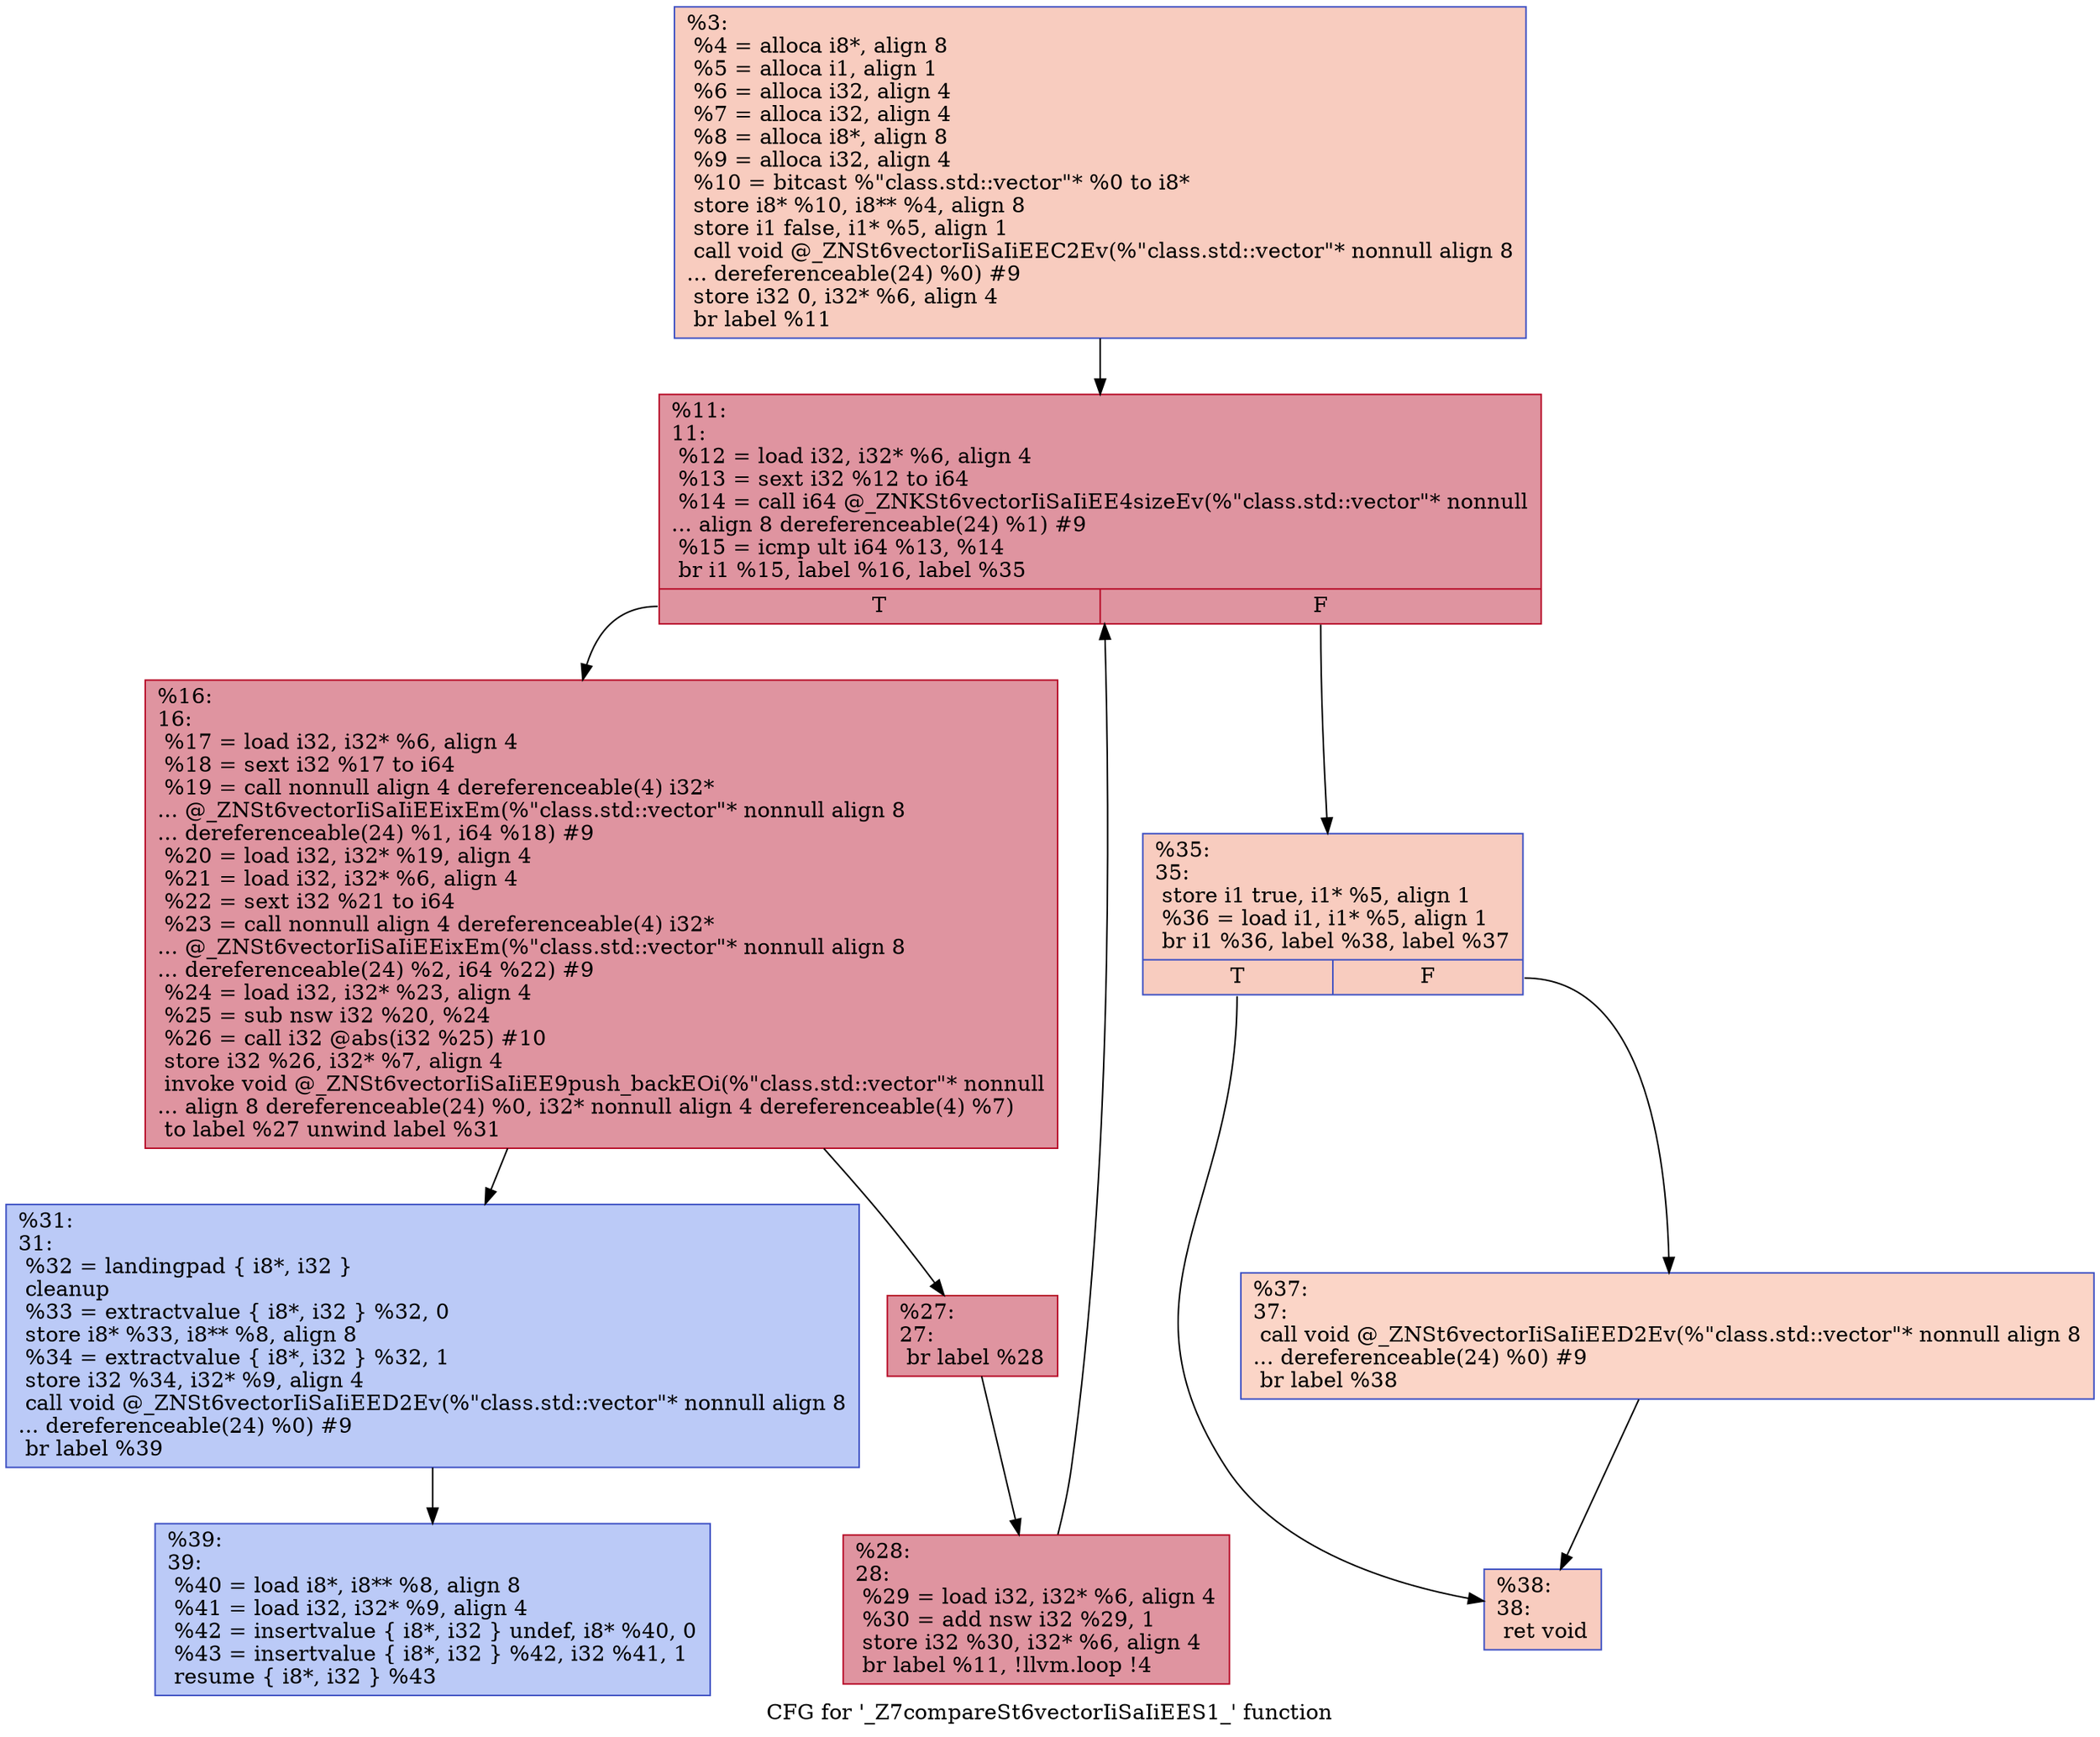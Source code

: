 digraph "CFG for '_Z7compareSt6vectorIiSaIiEES1_' function" {
	label="CFG for '_Z7compareSt6vectorIiSaIiEES1_' function";

	Node0x55a9b11f6040 [shape=record,color="#3d50c3ff", style=filled, fillcolor="#f08b6e70",label="{%3:\l  %4 = alloca i8*, align 8\l  %5 = alloca i1, align 1\l  %6 = alloca i32, align 4\l  %7 = alloca i32, align 4\l  %8 = alloca i8*, align 8\l  %9 = alloca i32, align 4\l  %10 = bitcast %\"class.std::vector\"* %0 to i8*\l  store i8* %10, i8** %4, align 8\l  store i1 false, i1* %5, align 1\l  call void @_ZNSt6vectorIiSaIiEEC2Ev(%\"class.std::vector\"* nonnull align 8\l... dereferenceable(24) %0) #9\l  store i32 0, i32* %6, align 4\l  br label %11\l}"];
	Node0x55a9b11f6040 -> Node0x55a9b11f6ef0;
	Node0x55a9b11f6ef0 [shape=record,color="#b70d28ff", style=filled, fillcolor="#b70d2870",label="{%11:\l11:                                               \l  %12 = load i32, i32* %6, align 4\l  %13 = sext i32 %12 to i64\l  %14 = call i64 @_ZNKSt6vectorIiSaIiEE4sizeEv(%\"class.std::vector\"* nonnull\l... align 8 dereferenceable(24) %1) #9\l  %15 = icmp ult i64 %13, %14\l  br i1 %15, label %16, label %35\l|{<s0>T|<s1>F}}"];
	Node0x55a9b11f6ef0:s0 -> Node0x55a9b11f73b0;
	Node0x55a9b11f6ef0:s1 -> Node0x55a9b11f7400;
	Node0x55a9b11f73b0 [shape=record,color="#b70d28ff", style=filled, fillcolor="#b70d2870",label="{%16:\l16:                                               \l  %17 = load i32, i32* %6, align 4\l  %18 = sext i32 %17 to i64\l  %19 = call nonnull align 4 dereferenceable(4) i32*\l... @_ZNSt6vectorIiSaIiEEixEm(%\"class.std::vector\"* nonnull align 8\l... dereferenceable(24) %1, i64 %18) #9\l  %20 = load i32, i32* %19, align 4\l  %21 = load i32, i32* %6, align 4\l  %22 = sext i32 %21 to i64\l  %23 = call nonnull align 4 dereferenceable(4) i32*\l... @_ZNSt6vectorIiSaIiEEixEm(%\"class.std::vector\"* nonnull align 8\l... dereferenceable(24) %2, i64 %22) #9\l  %24 = load i32, i32* %23, align 4\l  %25 = sub nsw i32 %20, %24\l  %26 = call i32 @abs(i32 %25) #10\l  store i32 %26, i32* %7, align 4\l  invoke void @_ZNSt6vectorIiSaIiEE9push_backEOi(%\"class.std::vector\"* nonnull\l... align 8 dereferenceable(24) %0, i32* nonnull align 4 dereferenceable(4) %7)\l          to label %27 unwind label %31\l}"];
	Node0x55a9b11f73b0 -> Node0x55a9b11f7ea0;
	Node0x55a9b11f73b0 -> Node0x55a9b11f7ef0;
	Node0x55a9b11f7ea0 [shape=record,color="#b70d28ff", style=filled, fillcolor="#b70d2870",label="{%27:\l27:                                               \l  br label %28\l}"];
	Node0x55a9b11f7ea0 -> Node0x55a9b11f8240;
	Node0x55a9b11f8240 [shape=record,color="#b70d28ff", style=filled, fillcolor="#b70d2870",label="{%28:\l28:                                               \l  %29 = load i32, i32* %6, align 4\l  %30 = add nsw i32 %29, 1\l  store i32 %30, i32* %6, align 4\l  br label %11, !llvm.loop !4\l}"];
	Node0x55a9b11f8240 -> Node0x55a9b11f6ef0;
	Node0x55a9b11f7ef0 [shape=record,color="#3d50c3ff", style=filled, fillcolor="#6687ed70",label="{%31:\l31:                                               \l  %32 = landingpad \{ i8*, i32 \}\l          cleanup\l  %33 = extractvalue \{ i8*, i32 \} %32, 0\l  store i8* %33, i8** %8, align 8\l  %34 = extractvalue \{ i8*, i32 \} %32, 1\l  store i32 %34, i32* %9, align 4\l  call void @_ZNSt6vectorIiSaIiEED2Ev(%\"class.std::vector\"* nonnull align 8\l... dereferenceable(24) %0) #9\l  br label %39\l}"];
	Node0x55a9b11f7ef0 -> Node0x55a9b11f9900;
	Node0x55a9b11f7400 [shape=record,color="#3d50c3ff", style=filled, fillcolor="#f08b6e70",label="{%35:\l35:                                               \l  store i1 true, i1* %5, align 1\l  %36 = load i1, i1* %5, align 1\l  br i1 %36, label %38, label %37\l|{<s0>T|<s1>F}}"];
	Node0x55a9b11f7400:s0 -> Node0x55a9b11f9ac0;
	Node0x55a9b11f7400:s1 -> Node0x55a9b11f9b10;
	Node0x55a9b11f9b10 [shape=record,color="#3d50c3ff", style=filled, fillcolor="#f5a08170",label="{%37:\l37:                                               \l  call void @_ZNSt6vectorIiSaIiEED2Ev(%\"class.std::vector\"* nonnull align 8\l... dereferenceable(24) %0) #9\l  br label %38\l}"];
	Node0x55a9b11f9b10 -> Node0x55a9b11f9ac0;
	Node0x55a9b11f9ac0 [shape=record,color="#3d50c3ff", style=filled, fillcolor="#f08b6e70",label="{%38:\l38:                                               \l  ret void\l}"];
	Node0x55a9b11f9900 [shape=record,color="#3d50c3ff", style=filled, fillcolor="#6687ed70",label="{%39:\l39:                                               \l  %40 = load i8*, i8** %8, align 8\l  %41 = load i32, i32* %9, align 4\l  %42 = insertvalue \{ i8*, i32 \} undef, i8* %40, 0\l  %43 = insertvalue \{ i8*, i32 \} %42, i32 %41, 1\l  resume \{ i8*, i32 \} %43\l}"];
}
